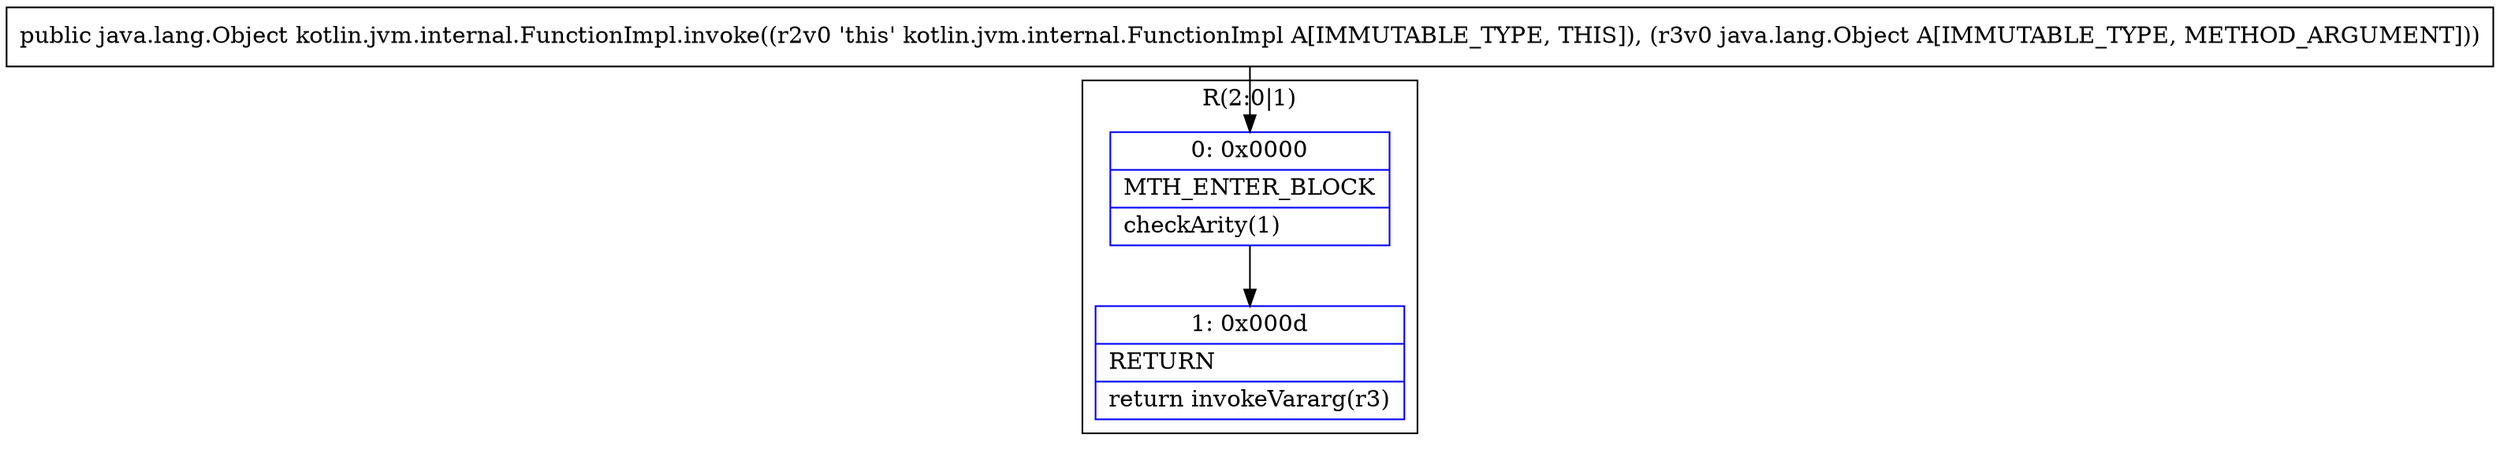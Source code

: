 digraph "CFG forkotlin.jvm.internal.FunctionImpl.invoke(Ljava\/lang\/Object;)Ljava\/lang\/Object;" {
subgraph cluster_Region_1202419821 {
label = "R(2:0|1)";
node [shape=record,color=blue];
Node_0 [shape=record,label="{0\:\ 0x0000|MTH_ENTER_BLOCK\l|checkArity(1)\l}"];
Node_1 [shape=record,label="{1\:\ 0x000d|RETURN\l|return invokeVararg(r3)\l}"];
}
MethodNode[shape=record,label="{public java.lang.Object kotlin.jvm.internal.FunctionImpl.invoke((r2v0 'this' kotlin.jvm.internal.FunctionImpl A[IMMUTABLE_TYPE, THIS]), (r3v0 java.lang.Object A[IMMUTABLE_TYPE, METHOD_ARGUMENT])) }"];
MethodNode -> Node_0;
Node_0 -> Node_1;
}

